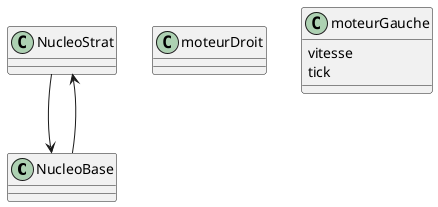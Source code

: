 @startuml
Class NucleoBase{

}

Class NucleoStrat{

}

NucleoStrat --> NucleoBase
NucleoStrat <-- NucleoBase

Class moteurDroit{

}
Class moteurGauche{
    vitesse
    tick

}

@enduml
